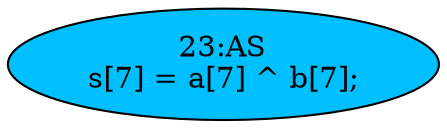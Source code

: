 strict digraph "" {
	node [label="\N"];
	"23:AS"	[ast="<pyverilog.vparser.ast.Assign object at 0x7fe0ff9e6d90>",
		def_var="['s']",
		fillcolor=deepskyblue,
		label="23:AS
s[7] = a[7] ^ b[7];",
		statements="[]",
		style=filled,
		typ=Assign,
		use_var="['a', 'b']"];
}

